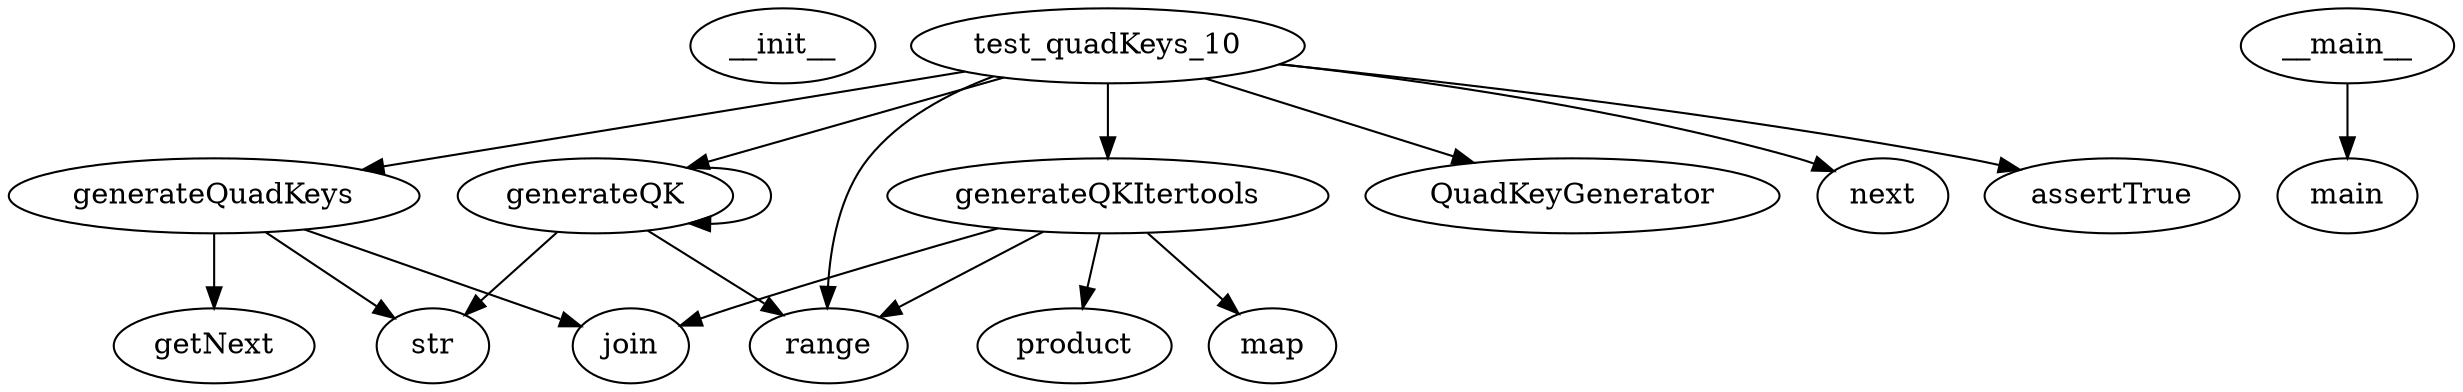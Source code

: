 digraph  {
__init__;
getNext;
generateQuadKeys;
join;
str;
generateQK;
range;
generateQKItertools;
product;
map;
test_quadKeys_10;
QuadKeyGenerator;
next;
assertTrue;
__main__;
main;
generateQuadKeys -> join;
generateQuadKeys -> str;
generateQuadKeys -> getNext;
generateQK -> range;
generateQK -> str;
generateQK -> generateQK;
generateQKItertools -> range;
generateQKItertools -> product;
generateQKItertools -> join;
generateQKItertools -> map;
test_quadKeys_10 -> QuadKeyGenerator;
test_quadKeys_10 -> generateQuadKeys;
test_quadKeys_10 -> generateQK;
test_quadKeys_10 -> generateQKItertools;
test_quadKeys_10 -> range;
test_quadKeys_10 -> next;
test_quadKeys_10 -> assertTrue;
__main__ -> main;
}
